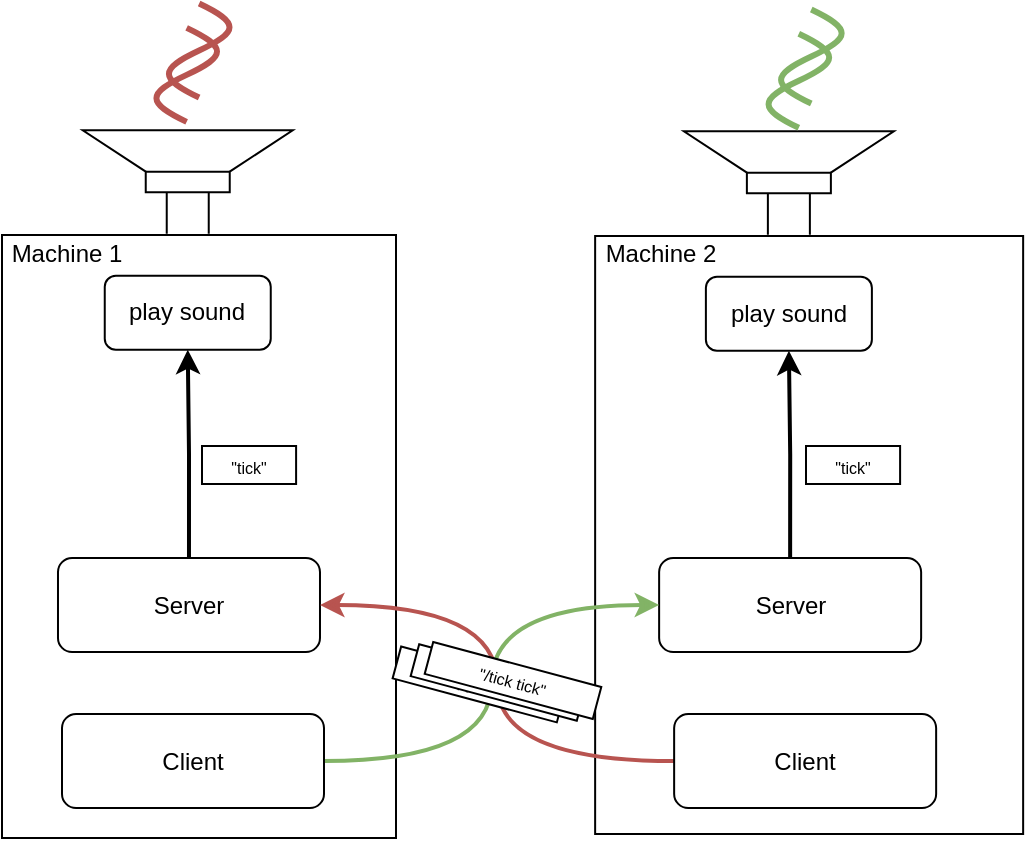 <mxfile version="26.2.14">
  <diagram name="Page-1" id="0nF_kIsVZiJPyhtbK4A9">
    <mxGraphModel dx="947" dy="515" grid="0" gridSize="10" guides="1" tooltips="1" connect="1" arrows="1" fold="1" page="1" pageScale="1" pageWidth="850" pageHeight="1100" math="0" shadow="0">
      <root>
        <mxCell id="0" />
        <mxCell id="1" parent="0" />
        <mxCell id="284iJ_O5Ic-7j3CqngOl-1" value="" style="rounded=0;whiteSpace=wrap;html=1;fillColor=none;rotation=0;" vertex="1" parent="1">
          <mxGeometry x="1132.57" y="417" width="214" height="299" as="geometry" />
        </mxCell>
        <mxCell id="284iJ_O5Ic-7j3CqngOl-2" value="Machine 2" style="text;html=1;strokeColor=none;fillColor=none;align=center;verticalAlign=middle;whiteSpace=wrap;rounded=0;rotation=0;" vertex="1" parent="1">
          <mxGeometry x="1132.57" y="417" width="65.43" height="18" as="geometry" />
        </mxCell>
        <mxCell id="284iJ_O5Ic-7j3CqngOl-3" value="play sound" style="rounded=1;whiteSpace=wrap;html=1;rotation=0;" vertex="1" parent="1">
          <mxGeometry x="1187.947" y="437.382" width="83" height="37" as="geometry" />
        </mxCell>
        <mxCell id="284iJ_O5Ic-7j3CqngOl-4" value="" style="pointerEvents=1;verticalLabelPosition=bottom;shadow=0;dashed=0;align=center;html=1;verticalAlign=top;shape=mxgraph.electrical.electro-mechanical.loudspeaker;rotation=-90;" vertex="1" parent="1">
          <mxGeometry x="1203.55" y="338" width="51.78" height="105" as="geometry" />
        </mxCell>
        <mxCell id="284iJ_O5Ic-7j3CqngOl-5" style="edgeStyle=orthogonalEdgeStyle;rounded=0;orthogonalLoop=1;jettySize=auto;html=1;exitX=0.5;exitY=0;exitDx=0;exitDy=0;entryX=0.5;entryY=1;entryDx=0;entryDy=0;strokeWidth=2;" edge="1" parent="1" source="284iJ_O5Ic-7j3CqngOl-6" target="284iJ_O5Ic-7j3CqngOl-3">
          <mxGeometry relative="1" as="geometry">
            <mxPoint x="1229.442" y="549.002" as="targetPoint" />
          </mxGeometry>
        </mxCell>
        <mxCell id="284iJ_O5Ic-7j3CqngOl-6" value="Server" style="rounded=1;whiteSpace=wrap;html=1;rotation=0;" vertex="1" parent="1">
          <mxGeometry x="1164.567" y="578.002" width="131" height="47" as="geometry" />
        </mxCell>
        <mxCell id="284iJ_O5Ic-7j3CqngOl-9" value="&lt;font style=&quot;font-size: 8px;&quot;&gt;&quot;tick&quot;&lt;/font&gt;" style="rounded=0;whiteSpace=wrap;html=1;rotation=0;" vertex="1" parent="1">
          <mxGeometry x="1238" y="522" width="47.05" height="19" as="geometry" />
        </mxCell>
        <mxCell id="284iJ_O5Ic-7j3CqngOl-10" value="" style="rounded=0;whiteSpace=wrap;html=1;fillColor=none;rotation=0;" vertex="1" parent="1">
          <mxGeometry x="836" y="416.5" width="197" height="301.5" as="geometry" />
        </mxCell>
        <mxCell id="284iJ_O5Ic-7j3CqngOl-11" value="Machine 1" style="text;html=1;strokeColor=none;fillColor=none;align=center;verticalAlign=middle;whiteSpace=wrap;rounded=0;rotation=0;" vertex="1" parent="1">
          <mxGeometry x="836" y="417" width="65.43" height="18" as="geometry" />
        </mxCell>
        <mxCell id="284iJ_O5Ic-7j3CqngOl-12" value="play sound" style="rounded=1;whiteSpace=wrap;html=1;rotation=0;" vertex="1" parent="1">
          <mxGeometry x="887.377" y="436.882" width="83" height="37" as="geometry" />
        </mxCell>
        <mxCell id="284iJ_O5Ic-7j3CqngOl-13" value="" style="pointerEvents=1;verticalLabelPosition=bottom;shadow=0;dashed=0;align=center;html=1;verticalAlign=top;shape=mxgraph.electrical.electro-mechanical.loudspeaker;rotation=-90;" vertex="1" parent="1">
          <mxGeometry x="902.98" y="337.5" width="51.78" height="105" as="geometry" />
        </mxCell>
        <mxCell id="284iJ_O5Ic-7j3CqngOl-14" style="edgeStyle=orthogonalEdgeStyle;rounded=0;orthogonalLoop=1;jettySize=auto;html=1;exitX=0.5;exitY=0;exitDx=0;exitDy=0;entryX=0.5;entryY=1;entryDx=0;entryDy=0;strokeWidth=2;" edge="1" parent="1" source="284iJ_O5Ic-7j3CqngOl-15" target="284iJ_O5Ic-7j3CqngOl-12">
          <mxGeometry relative="1" as="geometry">
            <mxPoint x="928.872" y="548.502" as="targetPoint" />
          </mxGeometry>
        </mxCell>
        <mxCell id="284iJ_O5Ic-7j3CqngOl-15" value="Server" style="rounded=1;whiteSpace=wrap;html=1;rotation=0;" vertex="1" parent="1">
          <mxGeometry x="863.997" y="578.002" width="131" height="47" as="geometry" />
        </mxCell>
        <mxCell id="284iJ_O5Ic-7j3CqngOl-18" value="&lt;font style=&quot;font-size: 8px;&quot;&gt;&quot;tick&quot;&lt;/font&gt;" style="rounded=0;whiteSpace=wrap;html=1;rotation=0;" vertex="1" parent="1">
          <mxGeometry x="936.0" y="522" width="47.05" height="19" as="geometry" />
        </mxCell>
        <mxCell id="284iJ_O5Ic-7j3CqngOl-23" style="edgeStyle=orthogonalEdgeStyle;rounded=0;orthogonalLoop=1;jettySize=auto;html=1;entryX=0;entryY=0.5;entryDx=0;entryDy=0;curved=1;fillColor=#d5e8d4;strokeColor=#82b366;strokeWidth=2;" edge="1" parent="1" source="284iJ_O5Ic-7j3CqngOl-24" target="284iJ_O5Ic-7j3CqngOl-6">
          <mxGeometry relative="1" as="geometry" />
        </mxCell>
        <mxCell id="284iJ_O5Ic-7j3CqngOl-24" value="Client&lt;br style=&quot;border-color: var(--border-color);&quot;&gt;" style="rounded=1;whiteSpace=wrap;html=1;" vertex="1" parent="1">
          <mxGeometry x="866" y="656" width="131" height="47" as="geometry" />
        </mxCell>
        <mxCell id="284iJ_O5Ic-7j3CqngOl-25" style="edgeStyle=orthogonalEdgeStyle;rounded=0;orthogonalLoop=1;jettySize=auto;html=1;entryX=1;entryY=0.5;entryDx=0;entryDy=0;curved=1;fillColor=#f8cecc;strokeColor=#b85450;strokeWidth=2;" edge="1" parent="1" source="284iJ_O5Ic-7j3CqngOl-26" target="284iJ_O5Ic-7j3CqngOl-15">
          <mxGeometry relative="1" as="geometry" />
        </mxCell>
        <mxCell id="284iJ_O5Ic-7j3CqngOl-26" value="Client&lt;br style=&quot;border-color: var(--border-color);&quot;&gt;" style="rounded=1;whiteSpace=wrap;html=1;" vertex="1" parent="1">
          <mxGeometry x="1172.07" y="656" width="131" height="47" as="geometry" />
        </mxCell>
        <mxCell id="284iJ_O5Ic-7j3CqngOl-27" value="" style="group;rotation=30;" vertex="1" connectable="0" parent="1">
          <mxGeometry x="1021.001" y="613.002" width="112.299" height="54.918" as="geometry" />
        </mxCell>
        <mxCell id="284iJ_O5Ic-7j3CqngOl-28" value="&lt;font style=&quot;font-size: 8px;&quot;&gt;&quot;/py tick&quot;&lt;/font&gt;" style="rounded=0;whiteSpace=wrap;html=1;rotation=15;" vertex="1" parent="284iJ_O5Ic-7j3CqngOl-27">
          <mxGeometry x="11" y="20" width="85" height="16.48" as="geometry" />
        </mxCell>
        <mxCell id="284iJ_O5Ic-7j3CqngOl-29" value="&lt;font style=&quot;font-size: 8px;&quot;&gt;&quot;/py tick&quot;&lt;/font&gt;" style="rounded=0;whiteSpace=wrap;html=1;rotation=15;" vertex="1" parent="284iJ_O5Ic-7j3CqngOl-27">
          <mxGeometry x="20" y="19" width="86" height="16.48" as="geometry" />
        </mxCell>
        <mxCell id="284iJ_O5Ic-7j3CqngOl-30" value="&lt;font style=&quot;font-size: 8px;&quot;&gt;&quot;/tick tick&quot;&lt;/font&gt;" style="rounded=0;whiteSpace=wrap;html=1;rotation=15;" vertex="1" parent="284iJ_O5Ic-7j3CqngOl-27">
          <mxGeometry x="27" y="18" width="87" height="16.48" as="geometry" />
        </mxCell>
        <mxCell id="284iJ_O5Ic-7j3CqngOl-37" value="" style="group" vertex="1" connectable="0" parent="1">
          <mxGeometry x="1214.2" y="303.75" width="46.75" height="59.15" as="geometry" />
        </mxCell>
        <mxCell id="284iJ_O5Ic-7j3CqngOl-35" value="" style="pointerEvents=1;verticalLabelPosition=bottom;shadow=0;dashed=0;align=center;html=1;verticalAlign=top;shape=mxgraph.electrical.waveforms.sine_wave;strokeWidth=3;rotation=-90;fillColor=#d5e8d4;strokeColor=#82b366;" vertex="1" parent="284iJ_O5Ic-7j3CqngOl-37">
          <mxGeometry x="-3.25" y="15.4" width="47" height="40.5" as="geometry" />
        </mxCell>
        <mxCell id="284iJ_O5Ic-7j3CqngOl-36" value="" style="pointerEvents=1;verticalLabelPosition=bottom;shadow=0;dashed=0;align=center;html=1;verticalAlign=top;shape=mxgraph.electrical.waveforms.sine_wave;strokeWidth=3;rotation=-90;fillColor=#d5e8d4;strokeColor=#82b366;" vertex="1" parent="284iJ_O5Ic-7j3CqngOl-37">
          <mxGeometry x="3" y="3.25" width="47" height="40.5" as="geometry" />
        </mxCell>
        <mxCell id="284iJ_O5Ic-7j3CqngOl-38" value="" style="group" vertex="1" connectable="0" parent="1">
          <mxGeometry x="908.13" y="300.77" width="46.75" height="59.15" as="geometry" />
        </mxCell>
        <mxCell id="284iJ_O5Ic-7j3CqngOl-31" value="" style="pointerEvents=1;verticalLabelPosition=bottom;shadow=0;dashed=0;align=center;html=1;verticalAlign=top;shape=mxgraph.electrical.waveforms.sine_wave;strokeWidth=3;rotation=-90;fillColor=#f8cecc;strokeColor=#b85450;" vertex="1" parent="284iJ_O5Ic-7j3CqngOl-38">
          <mxGeometry x="-3.25" y="15.4" width="47" height="40.5" as="geometry" />
        </mxCell>
        <mxCell id="284iJ_O5Ic-7j3CqngOl-32" value="" style="pointerEvents=1;verticalLabelPosition=bottom;shadow=0;dashed=0;align=center;html=1;verticalAlign=top;shape=mxgraph.electrical.waveforms.sine_wave;strokeWidth=3;rotation=-90;fillColor=#f8cecc;strokeColor=#b85450;" vertex="1" parent="284iJ_O5Ic-7j3CqngOl-38">
          <mxGeometry x="3" y="3.25" width="47" height="40.5" as="geometry" />
        </mxCell>
      </root>
    </mxGraphModel>
  </diagram>
</mxfile>
